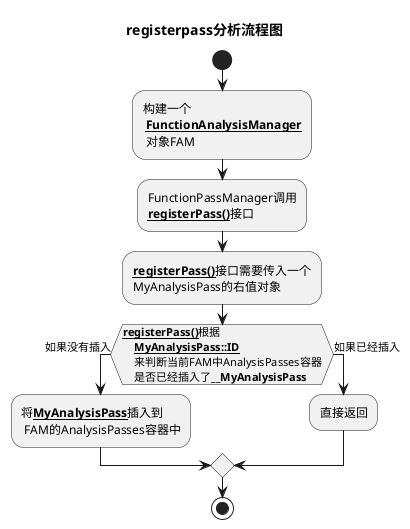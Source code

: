 @startuml

title "registerpass分析流程图"

start

:构建一个
 **__FunctionAnalysisManager__**
 对象FAM;

:FunctionPassManager调用
**__registerPass()__**接口;

:**__registerPass()__**接口需要传入一个
MyAnalysisPass的右值对象;

if (**__registerPass()__**根据
    **__MyAnalysisPass::ID__**
    来判断当前FAM中AnalysisPasses容器
    是否已经插入了**__MyAnalysisPass**) then (如果没有插入)
  :将**__MyAnalysisPass__**插入到
   FAM的AnalysisPasses容器中;
else (如果已经插入)
  :直接返回;
endif

stop
@enduml